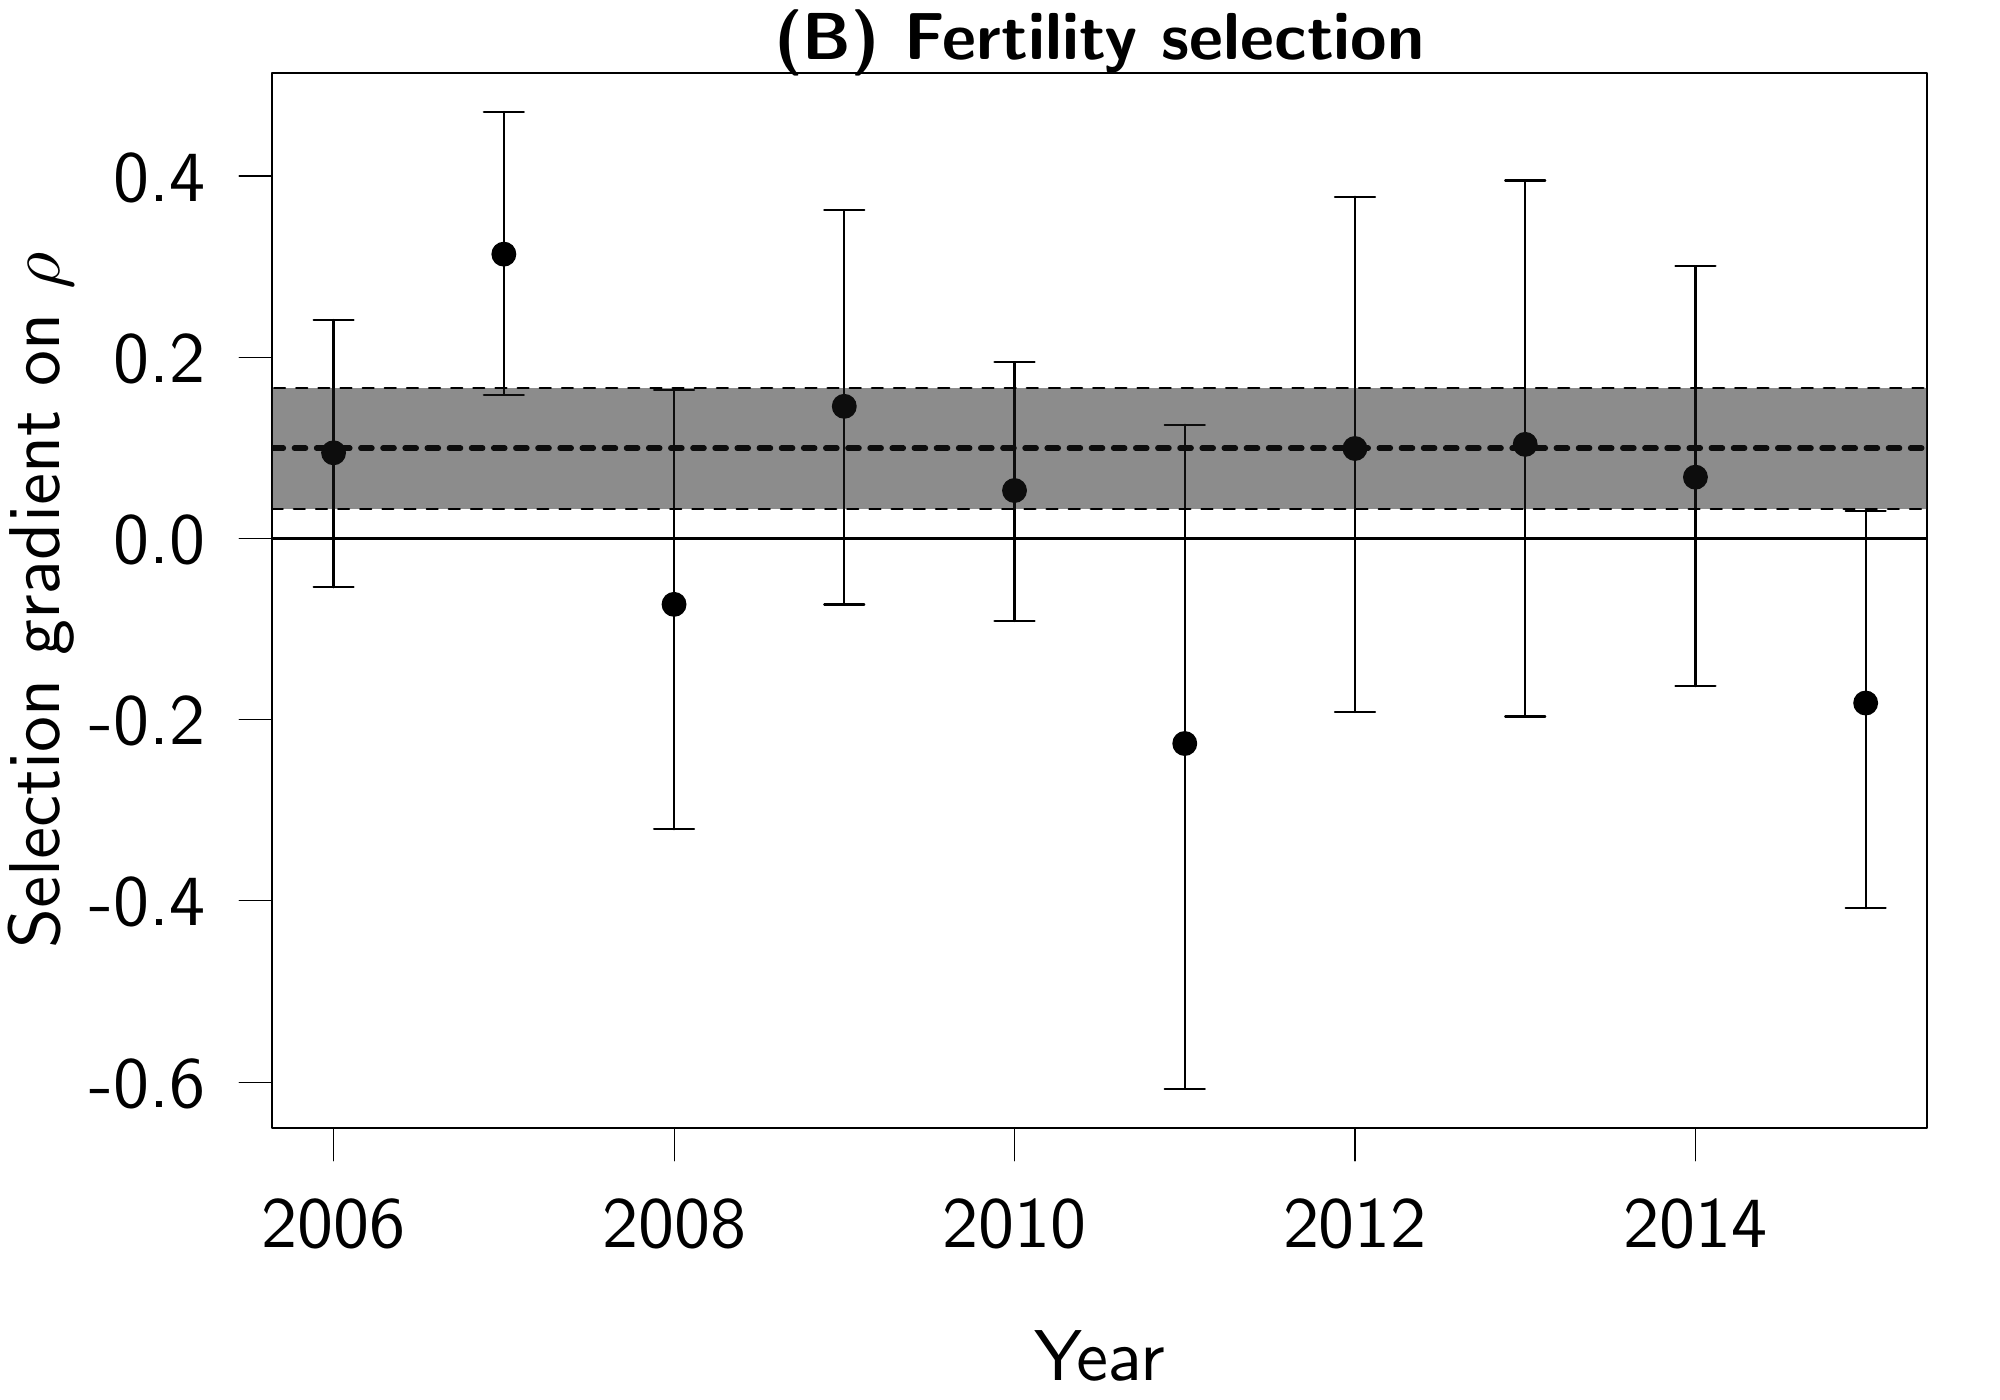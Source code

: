 % Created by tikzDevice version 0.10.1 on 2016-07-22 14:12:01
% !TEX encoding = UTF-8 Unicode
\documentclass{article}
\nonstopmode

\usepackage{tikz}

\usepackage[active,tightpage,psfixbb]{preview}

\PreviewEnvironment{pgfpicture}

\setlength\PreviewBorder{0pt}

\newcommand{\SweaveOpts}[1]{}  % do not interfere with LaTeX
\newcommand{\SweaveInput}[1]{} % because they are not real TeX commands
\newcommand{\Sexpr}[1]{}       % will only be parsed by R



\usepackage{booktabs}

\usepackage{wasysym}
\renewcommand{\familydefault}{\sfdefault}



\begin{document}

\begin{tikzpicture}[x=1pt,y=1pt]
\definecolor{fillColor}{RGB}{255,255,255}
\path[use as bounding box,fill=fillColor,fill opacity=0.00] (0,0) rectangle (722.70,505.89);
\begin{scope}
\path[clip] ( 98.40, 98.40) rectangle (696.30,479.49);
\definecolor{fillColor}{RGB}{0,0,0}

\path[fill=fillColor] (120.54,342.27) circle (  4.50);

\path[fill=fillColor] (182.06,414.05) circle (  4.50);

\path[fill=fillColor] (243.57,287.50) circle (  4.50);

\path[fill=fillColor] (305.08,359.06) circle (  4.50);

\path[fill=fillColor] (366.59,328.63) circle (  4.50);

\path[fill=fillColor] (428.11,237.22) circle (  4.50);

\path[fill=fillColor] (489.62,343.82) circle (  4.50);

\path[fill=fillColor] (551.13,345.31) circle (  4.50);

\path[fill=fillColor] (612.64,333.46) circle (  4.50);

\path[fill=fillColor] (674.16,251.85) circle (  4.50);
\end{scope}
\begin{scope}
\path[clip] (  0.00,  0.00) rectangle (722.70,505.89);
\definecolor{drawColor}{RGB}{0,0,0}

\path[draw=drawColor,line width= 0.4pt,line join=round,line cap=round] (120.54, 98.40) -- (612.64, 98.40);

\path[draw=drawColor,line width= 0.4pt,line join=round,line cap=round] (120.54, 98.40) -- (120.54, 86.40);

\path[draw=drawColor,line width= 0.4pt,line join=round,line cap=round] (243.57, 98.40) -- (243.57, 86.40);

\path[draw=drawColor,line width= 0.4pt,line join=round,line cap=round] (366.59, 98.40) -- (366.59, 86.40);

\path[draw=drawColor,line width= 0.4pt,line join=round,line cap=round] (489.62, 98.40) -- (489.62, 86.40);

\path[draw=drawColor,line width= 0.4pt,line join=round,line cap=round] (612.64, 98.40) -- (612.64, 86.40);

\node[text=drawColor,anchor=base,inner sep=0pt, outer sep=0pt, scale=  2.60] at (120.54, 55.20) {2006};

\node[text=drawColor,anchor=base,inner sep=0pt, outer sep=0pt, scale=  2.60] at (243.57, 55.20) {2008};

\node[text=drawColor,anchor=base,inner sep=0pt, outer sep=0pt, scale=  2.60] at (366.59, 55.20) {2010};

\node[text=drawColor,anchor=base,inner sep=0pt, outer sep=0pt, scale=  2.60] at (489.62, 55.20) {2012};

\node[text=drawColor,anchor=base,inner sep=0pt, outer sep=0pt, scale=  2.60] at (612.64, 55.20) {2014};

\path[draw=drawColor,line width= 0.4pt,line join=round,line cap=round] ( 98.40,114.86) -- ( 98.40,442.27);

\path[draw=drawColor,line width= 0.4pt,line join=round,line cap=round] ( 98.40,114.86) -- ( 86.40,114.86);

\path[draw=drawColor,line width= 0.4pt,line join=round,line cap=round] ( 98.40,180.35) -- ( 86.40,180.35);

\path[draw=drawColor,line width= 0.4pt,line join=round,line cap=round] ( 98.40,245.83) -- ( 86.40,245.83);

\path[draw=drawColor,line width= 0.4pt,line join=round,line cap=round] ( 98.40,311.31) -- ( 86.40,311.31);

\path[draw=drawColor,line width= 0.4pt,line join=round,line cap=round] ( 98.40,376.79) -- ( 86.40,376.79);

\path[draw=drawColor,line width= 0.4pt,line join=round,line cap=round] ( 98.40,442.27) -- ( 86.40,442.27);

\node[text=drawColor,anchor=base east,inner sep=0pt, outer sep=0pt, scale=  2.60] at ( 74.40,105.84) {-0.6};

\node[text=drawColor,anchor=base east,inner sep=0pt, outer sep=0pt, scale=  2.60] at ( 74.40,171.32) {-0.4};

\node[text=drawColor,anchor=base east,inner sep=0pt, outer sep=0pt, scale=  2.60] at ( 74.40,236.80) {-0.2};

\node[text=drawColor,anchor=base east,inner sep=0pt, outer sep=0pt, scale=  2.60] at ( 74.40,302.28) {0.0};

\node[text=drawColor,anchor=base east,inner sep=0pt, outer sep=0pt, scale=  2.60] at ( 74.40,367.77) {0.2};

\node[text=drawColor,anchor=base east,inner sep=0pt, outer sep=0pt, scale=  2.60] at ( 74.40,433.25) {0.4};

\path[draw=drawColor,line width= 0.8pt,line join=round,line cap=round] ( 98.40, 98.40) --
	(696.30, 98.40) --
	(696.30,479.49) --
	( 98.40,479.49) --
	( 98.40, 98.40);
\end{scope}
\begin{scope}
\path[clip] (  0.00,  0.00) rectangle (722.70,505.89);
\definecolor{drawColor}{RGB}{0,0,0}

\node[text=drawColor,anchor=base,inner sep=0pt, outer sep=0pt, scale=  2.40] at (397.35,484.36) {\bfseries \textbf{(B)} Fertility selection};

\node[text=drawColor,anchor=base,inner sep=0pt, outer sep=0pt, scale=  2.60] at (397.35,  7.20) {Year};

\node[text=drawColor,rotate= 90.00,anchor=base,inner sep=0pt, outer sep=0pt, scale=  2.60] at ( 21.60,288.94) {Selection gradient on $\rho$};
\end{scope}
\begin{scope}
\path[clip] ( 98.40, 98.40) rectangle (696.30,479.49);
\definecolor{drawColor}{RGB}{0,0,0}

\path[draw=drawColor,line width= 0.8pt,line join=round,line cap=round] ( 98.40,311.31) -- (696.30,311.31);

\path[draw=drawColor,line width= 0.8pt,line join=round,line cap=round] (120.54,293.71) -- (120.54,390.25);

\path[draw=drawColor,line width= 0.8pt,line join=round,line cap=round] (113.32,293.71) --
	(120.54,293.71) --
	(127.77,293.71);

\path[draw=drawColor,line width= 0.8pt,line join=round,line cap=round] (127.77,390.25) --
	(120.54,390.25) --
	(113.32,390.25);

\path[draw=drawColor,line width= 0.8pt,line join=round,line cap=round] (182.06,363.24) -- (182.06,465.38);

\path[draw=drawColor,line width= 0.8pt,line join=round,line cap=round] (174.83,363.24) --
	(182.06,363.24) --
	(189.28,363.24);

\path[draw=drawColor,line width= 0.8pt,line join=round,line cap=round] (189.28,465.38) --
	(182.06,465.38) --
	(174.83,465.38);

\path[draw=drawColor,line width= 0.8pt,line join=round,line cap=round] (243.57,206.24) -- (243.57,364.91);

\path[draw=drawColor,line width= 0.8pt,line join=round,line cap=round] (236.34,206.24) --
	(243.57,206.24) --
	(250.80,206.24);

\path[draw=drawColor,line width= 0.8pt,line join=round,line cap=round] (250.80,364.91) --
	(243.57,364.91) --
	(236.34,364.91);

\path[draw=drawColor,line width= 0.8pt,line join=round,line cap=round] (305.08,287.46) -- (305.08,429.92);

\path[draw=drawColor,line width= 0.8pt,line join=round,line cap=round] (297.85,287.46) --
	(305.08,287.46) --
	(312.31,287.46);

\path[draw=drawColor,line width= 0.8pt,line join=round,line cap=round] (312.31,429.92) --
	(305.08,429.92) --
	(297.85,429.92);

\path[draw=drawColor,line width= 0.8pt,line join=round,line cap=round] (366.59,281.49) -- (366.59,374.97);

\path[draw=drawColor,line width= 0.8pt,line join=round,line cap=round] (359.37,281.49) --
	(366.59,281.49) --
	(373.82,281.49);

\path[draw=drawColor,line width= 0.8pt,line join=round,line cap=round] (373.82,374.97) --
	(366.59,374.97) --
	(359.37,374.97);

\path[draw=drawColor,line width= 0.8pt,line join=round,line cap=round] (428.11,112.51) -- (428.11,352.39);

\path[draw=drawColor,line width= 0.8pt,line join=round,line cap=round] (420.88,112.51) --
	(428.11,112.51) --
	(435.33,112.51);

\path[draw=drawColor,line width= 0.8pt,line join=round,line cap=round] (435.33,352.39) --
	(428.11,352.39) --
	(420.88,352.39);

\path[draw=drawColor,line width= 0.8pt,line join=round,line cap=round] (489.62,248.59) -- (489.62,434.78);

\path[draw=drawColor,line width= 0.8pt,line join=round,line cap=round] (482.39,248.59) --
	(489.62,248.59) --
	(496.85,248.59);

\path[draw=drawColor,line width= 0.8pt,line join=round,line cap=round] (496.85,434.78) --
	(489.62,434.78) --
	(482.39,434.78);

\path[draw=drawColor,line width= 0.8pt,line join=round,line cap=round] (551.13,247.00) -- (551.13,440.64);

\path[draw=drawColor,line width= 0.8pt,line join=round,line cap=round] (543.90,247.00) --
	(551.13,247.00) --
	(558.36,247.00);

\path[draw=drawColor,line width= 0.8pt,line join=round,line cap=round] (558.36,440.64) --
	(551.13,440.64) --
	(543.90,440.64);

\path[draw=drawColor,line width= 0.8pt,line join=round,line cap=round] (612.64,257.96) -- (612.64,409.65);

\path[draw=drawColor,line width= 0.8pt,line join=round,line cap=round] (605.42,257.96) --
	(612.64,257.96) --
	(619.87,257.96);

\path[draw=drawColor,line width= 0.8pt,line join=round,line cap=round] (619.87,409.65) --
	(612.64,409.65) --
	(605.42,409.65);

\path[draw=drawColor,line width= 0.8pt,line join=round,line cap=round] (674.16,177.71) -- (674.16,321.36);

\path[draw=drawColor,line width= 0.8pt,line join=round,line cap=round] (666.93,177.71) --
	(674.16,177.71) --
	(681.38,177.71);

\path[draw=drawColor,line width= 0.8pt,line join=round,line cap=round] (681.38,321.36) --
	(674.16,321.36) --
	(666.93,321.36);

\path[draw=drawColor,line width= 2.0pt,dash pattern=on 4pt off 4pt ,line join=round,line cap=round] ( 98.40,343.91) -- (696.30,343.91);
\definecolor{fillColor}{RGB}{26,26,26}

\path[draw=drawColor,line width= 0.8pt,dash pattern=on 4pt off 4pt ,line join=round,line cap=round,fill=fillColor,fill opacity=0.50] ( 59.03,365.80) --
	(722.70,365.80) --
	(722.70,322.01) --
	( 59.03,322.01) --
	cycle;
\end{scope}
\end{tikzpicture}

\end{document}

